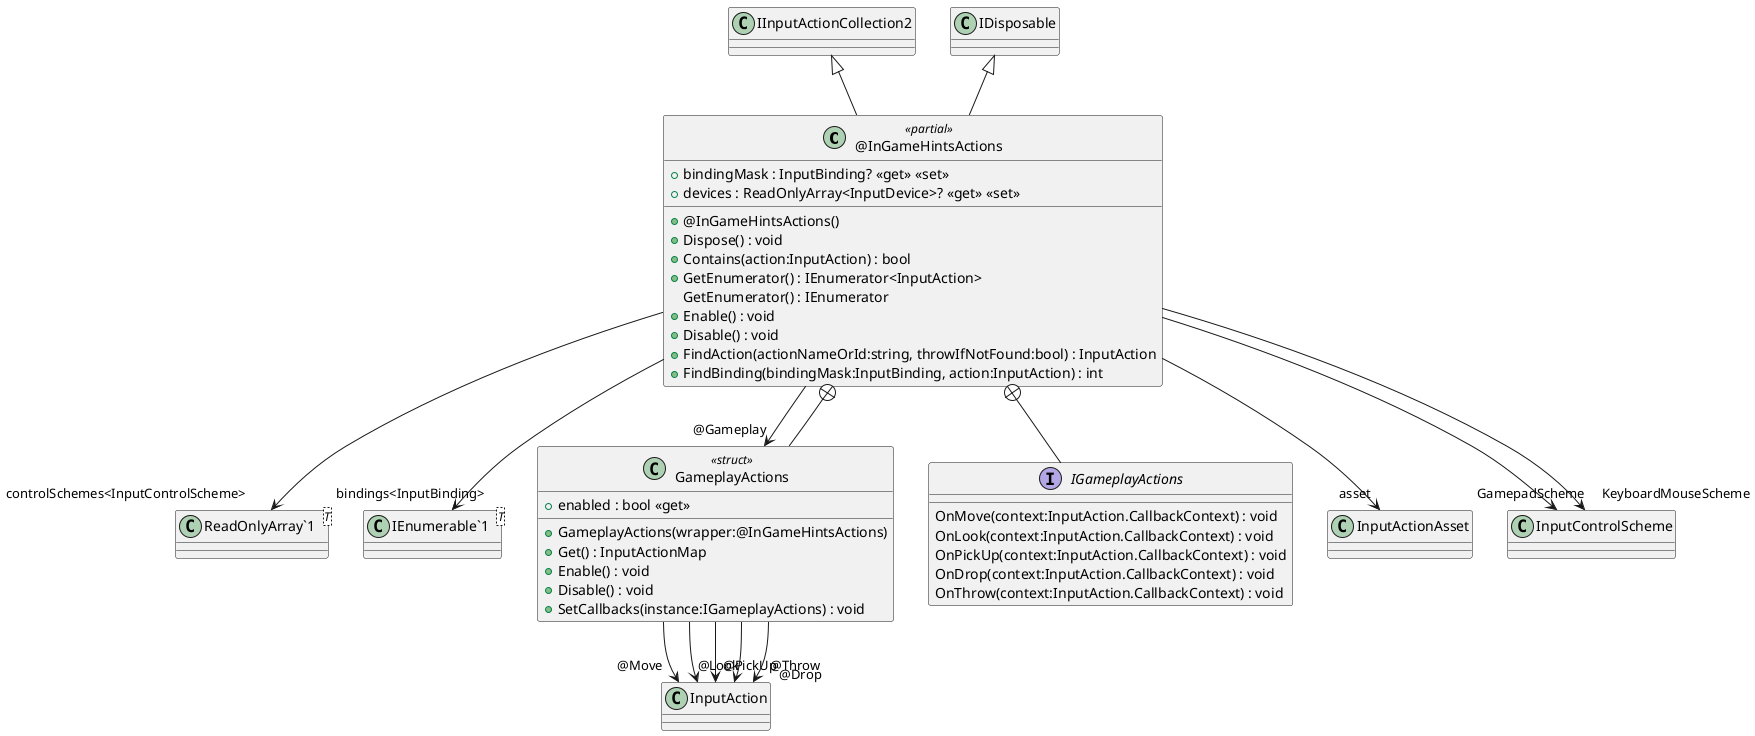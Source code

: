 @startuml
class "@InGameHintsActions" <<partial>> {
    + @InGameHintsActions()
    + Dispose() : void
    + bindingMask : InputBinding? <<get>> <<set>>
    + devices : ReadOnlyArray<InputDevice>? <<get>> <<set>>
    + Contains(action:InputAction) : bool
    + GetEnumerator() : IEnumerator<InputAction>
    GetEnumerator() : IEnumerator
    + Enable() : void
    + Disable() : void
    + FindAction(actionNameOrId:string, throwIfNotFound:bool) : InputAction
    + FindBinding(bindingMask:InputBinding, action:InputAction) : int
}
class "ReadOnlyArray`1"<T> {
}
class "IEnumerable`1"<T> {
}
class GameplayActions <<struct>> {
    + GameplayActions(wrapper:@InGameHintsActions)
    + Get() : InputActionMap
    + Enable() : void
    + Disable() : void
    + enabled : bool <<get>>
    + SetCallbacks(instance:IGameplayActions) : void
}
interface IGameplayActions {
    OnMove(context:InputAction.CallbackContext) : void
    OnLook(context:InputAction.CallbackContext) : void
    OnPickUp(context:InputAction.CallbackContext) : void
    OnDrop(context:InputAction.CallbackContext) : void
    OnThrow(context:InputAction.CallbackContext) : void
}
IInputActionCollection2 <|-- "@InGameHintsActions"
IDisposable <|-- "@InGameHintsActions"
"@InGameHintsActions" --> "asset" InputActionAsset
"@InGameHintsActions" --> "controlSchemes<InputControlScheme>" "ReadOnlyArray`1"
"@InGameHintsActions" --> "bindings<InputBinding>" "IEnumerable`1"
"@InGameHintsActions" --> "@Gameplay" GameplayActions
"@InGameHintsActions" --> "GamepadScheme" InputControlScheme
"@InGameHintsActions" --> "KeyboardMouseScheme" InputControlScheme
"@InGameHintsActions" +-- GameplayActions
GameplayActions --> "@Move" InputAction
GameplayActions --> "@Look" InputAction
GameplayActions --> "@PickUp" InputAction
GameplayActions --> "@Drop" InputAction
GameplayActions --> "@Throw" InputAction
"@InGameHintsActions" +-- IGameplayActions
@enduml
